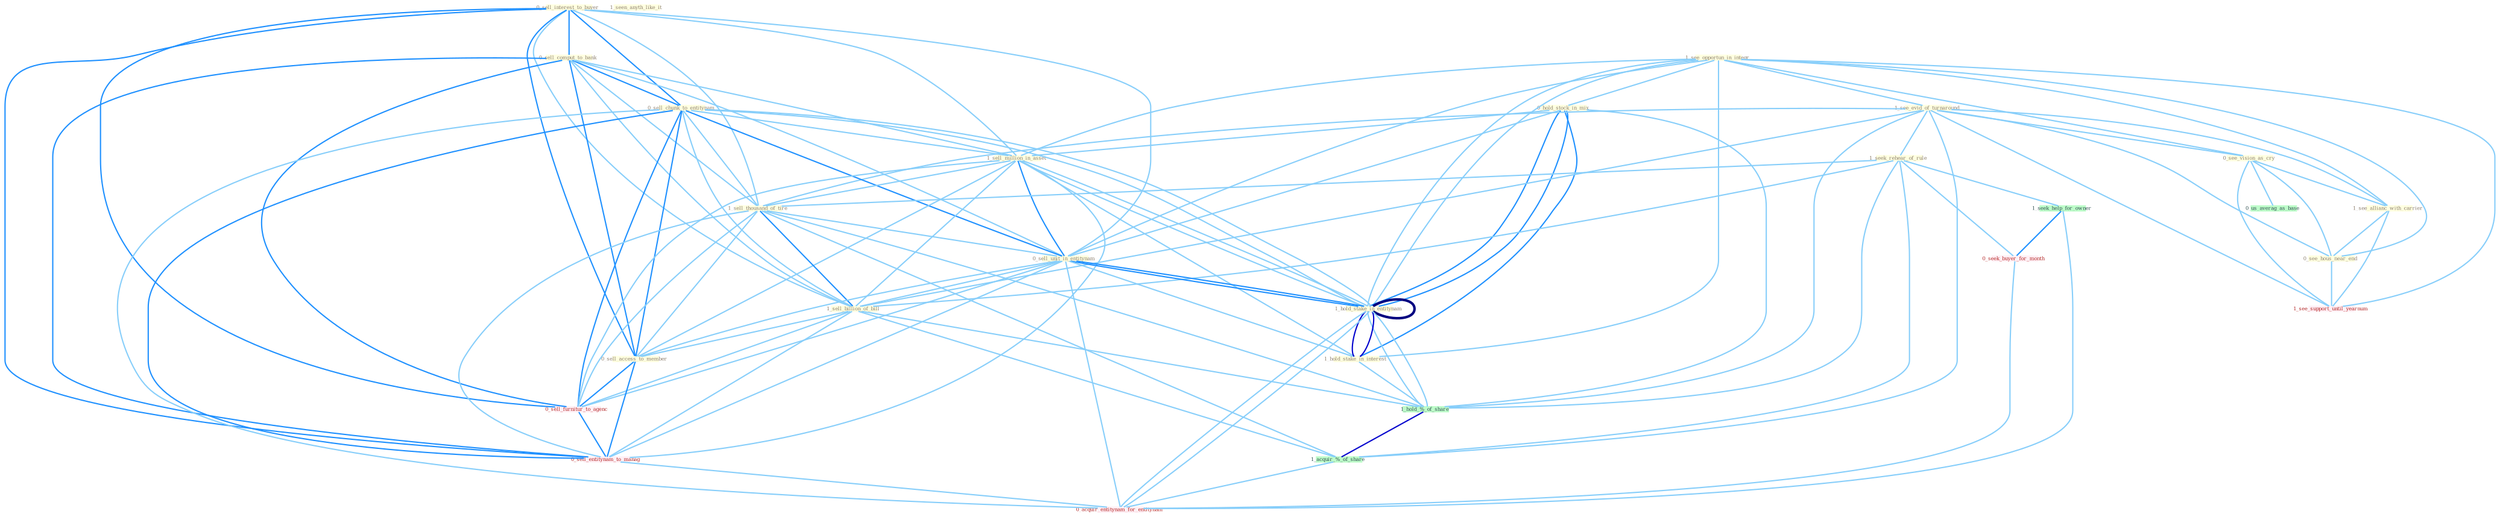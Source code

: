 Graph G{ 
    node
    [shape=polygon,style=filled,width=.5,height=.06,color="#BDFCC9",fixedsize=true,fontsize=4,
    fontcolor="#2f4f4f"];
    {node
    [color="#ffffe0", fontcolor="#8b7d6b"] "0_sell_interest_to_buyer " "1_see_opportun_in_integr " "0_sell_comput_to_bank " "0_hold_stock_in_mix " "1_see_evid_of_turnaround " "0_see_vision_as_cry " "1_seen_anyth_like_it " "0_sell_chunk_to_entitynam " "1_sell_million_in_asset " "1_seek_rehear_of_rule " "1_sell_thousand_of_tire " "1_see_allianc_with_carrier " "0_sell_unit_in_entitynam " "1_hold_stake_in_entitynam " "1_sell_billion_of_bill " "0_sell_access_to_member " "1_hold_stake_in_interest " "0_see_hous_near_end "}
{node [color="#fff0f5", fontcolor="#b22222"] "1_hold_stake_in_entitynam " "0_seek_buyer_for_month " "1_see_support_until_yearnum " "0_sell_furnitur_to_agenc " "0_sell_entitynam_to_manag " "0_acquir_entitynam_for_entitynam "}
edge [color="#B0E2FF"];

	"0_sell_interest_to_buyer " -- "0_sell_comput_to_bank " [w="2", color="#1e90ff" , len=0.8];
	"0_sell_interest_to_buyer " -- "0_sell_chunk_to_entitynam " [w="2", color="#1e90ff" , len=0.8];
	"0_sell_interest_to_buyer " -- "1_sell_million_in_asset " [w="1", color="#87cefa" ];
	"0_sell_interest_to_buyer " -- "1_sell_thousand_of_tire " [w="1", color="#87cefa" ];
	"0_sell_interest_to_buyer " -- "0_sell_unit_in_entitynam " [w="1", color="#87cefa" ];
	"0_sell_interest_to_buyer " -- "1_sell_billion_of_bill " [w="1", color="#87cefa" ];
	"0_sell_interest_to_buyer " -- "0_sell_access_to_member " [w="2", color="#1e90ff" , len=0.8];
	"0_sell_interest_to_buyer " -- "0_sell_furnitur_to_agenc " [w="2", color="#1e90ff" , len=0.8];
	"0_sell_interest_to_buyer " -- "0_sell_entitynam_to_manag " [w="2", color="#1e90ff" , len=0.8];
	"1_see_opportun_in_integr " -- "0_hold_stock_in_mix " [w="1", color="#87cefa" ];
	"1_see_opportun_in_integr " -- "1_see_evid_of_turnaround " [w="1", color="#87cefa" ];
	"1_see_opportun_in_integr " -- "0_see_vision_as_cry " [w="1", color="#87cefa" ];
	"1_see_opportun_in_integr " -- "1_sell_million_in_asset " [w="1", color="#87cefa" ];
	"1_see_opportun_in_integr " -- "1_see_allianc_with_carrier " [w="1", color="#87cefa" ];
	"1_see_opportun_in_integr " -- "0_sell_unit_in_entitynam " [w="1", color="#87cefa" ];
	"1_see_opportun_in_integr " -- "1_hold_stake_in_entitynam " [w="1", color="#87cefa" ];
	"1_see_opportun_in_integr " -- "1_hold_stake_in_interest " [w="1", color="#87cefa" ];
	"1_see_opportun_in_integr " -- "0_see_hous_near_end " [w="1", color="#87cefa" ];
	"1_see_opportun_in_integr " -- "1_hold_stake_in_entitynam " [w="1", color="#87cefa" ];
	"1_see_opportun_in_integr " -- "1_see_support_until_yearnum " [w="1", color="#87cefa" ];
	"0_sell_comput_to_bank " -- "0_sell_chunk_to_entitynam " [w="2", color="#1e90ff" , len=0.8];
	"0_sell_comput_to_bank " -- "1_sell_million_in_asset " [w="1", color="#87cefa" ];
	"0_sell_comput_to_bank " -- "1_sell_thousand_of_tire " [w="1", color="#87cefa" ];
	"0_sell_comput_to_bank " -- "0_sell_unit_in_entitynam " [w="1", color="#87cefa" ];
	"0_sell_comput_to_bank " -- "1_sell_billion_of_bill " [w="1", color="#87cefa" ];
	"0_sell_comput_to_bank " -- "0_sell_access_to_member " [w="2", color="#1e90ff" , len=0.8];
	"0_sell_comput_to_bank " -- "0_sell_furnitur_to_agenc " [w="2", color="#1e90ff" , len=0.8];
	"0_sell_comput_to_bank " -- "0_sell_entitynam_to_manag " [w="2", color="#1e90ff" , len=0.8];
	"0_hold_stock_in_mix " -- "1_sell_million_in_asset " [w="1", color="#87cefa" ];
	"0_hold_stock_in_mix " -- "0_sell_unit_in_entitynam " [w="1", color="#87cefa" ];
	"0_hold_stock_in_mix " -- "1_hold_stake_in_entitynam " [w="2", color="#1e90ff" , len=0.8];
	"0_hold_stock_in_mix " -- "1_hold_stake_in_interest " [w="2", color="#1e90ff" , len=0.8];
	"0_hold_stock_in_mix " -- "1_hold_%_of_share " [w="1", color="#87cefa" ];
	"0_hold_stock_in_mix " -- "1_hold_stake_in_entitynam " [w="2", color="#1e90ff" , len=0.8];
	"1_see_evid_of_turnaround " -- "0_see_vision_as_cry " [w="1", color="#87cefa" ];
	"1_see_evid_of_turnaround " -- "1_seek_rehear_of_rule " [w="1", color="#87cefa" ];
	"1_see_evid_of_turnaround " -- "1_sell_thousand_of_tire " [w="1", color="#87cefa" ];
	"1_see_evid_of_turnaround " -- "1_see_allianc_with_carrier " [w="1", color="#87cefa" ];
	"1_see_evid_of_turnaround " -- "1_sell_billion_of_bill " [w="1", color="#87cefa" ];
	"1_see_evid_of_turnaround " -- "0_see_hous_near_end " [w="1", color="#87cefa" ];
	"1_see_evid_of_turnaround " -- "1_hold_%_of_share " [w="1", color="#87cefa" ];
	"1_see_evid_of_turnaround " -- "1_acquir_%_of_share " [w="1", color="#87cefa" ];
	"1_see_evid_of_turnaround " -- "1_see_support_until_yearnum " [w="1", color="#87cefa" ];
	"0_see_vision_as_cry " -- "1_see_allianc_with_carrier " [w="1", color="#87cefa" ];
	"0_see_vision_as_cry " -- "0_see_hous_near_end " [w="1", color="#87cefa" ];
	"0_see_vision_as_cry " -- "1_see_support_until_yearnum " [w="1", color="#87cefa" ];
	"0_see_vision_as_cry " -- "0_us_averag_as_base " [w="1", color="#87cefa" ];
	"0_sell_chunk_to_entitynam " -- "1_sell_million_in_asset " [w="1", color="#87cefa" ];
	"0_sell_chunk_to_entitynam " -- "1_sell_thousand_of_tire " [w="1", color="#87cefa" ];
	"0_sell_chunk_to_entitynam " -- "0_sell_unit_in_entitynam " [w="2", color="#1e90ff" , len=0.8];
	"0_sell_chunk_to_entitynam " -- "1_hold_stake_in_entitynam " [w="1", color="#87cefa" ];
	"0_sell_chunk_to_entitynam " -- "1_sell_billion_of_bill " [w="1", color="#87cefa" ];
	"0_sell_chunk_to_entitynam " -- "0_sell_access_to_member " [w="2", color="#1e90ff" , len=0.8];
	"0_sell_chunk_to_entitynam " -- "1_hold_stake_in_entitynam " [w="1", color="#87cefa" ];
	"0_sell_chunk_to_entitynam " -- "0_sell_furnitur_to_agenc " [w="2", color="#1e90ff" , len=0.8];
	"0_sell_chunk_to_entitynam " -- "0_sell_entitynam_to_manag " [w="2", color="#1e90ff" , len=0.8];
	"0_sell_chunk_to_entitynam " -- "0_acquir_entitynam_for_entitynam " [w="1", color="#87cefa" ];
	"1_sell_million_in_asset " -- "1_sell_thousand_of_tire " [w="1", color="#87cefa" ];
	"1_sell_million_in_asset " -- "0_sell_unit_in_entitynam " [w="2", color="#1e90ff" , len=0.8];
	"1_sell_million_in_asset " -- "1_hold_stake_in_entitynam " [w="1", color="#87cefa" ];
	"1_sell_million_in_asset " -- "1_sell_billion_of_bill " [w="1", color="#87cefa" ];
	"1_sell_million_in_asset " -- "0_sell_access_to_member " [w="1", color="#87cefa" ];
	"1_sell_million_in_asset " -- "1_hold_stake_in_interest " [w="1", color="#87cefa" ];
	"1_sell_million_in_asset " -- "1_hold_stake_in_entitynam " [w="1", color="#87cefa" ];
	"1_sell_million_in_asset " -- "0_sell_furnitur_to_agenc " [w="1", color="#87cefa" ];
	"1_sell_million_in_asset " -- "0_sell_entitynam_to_manag " [w="1", color="#87cefa" ];
	"1_seek_rehear_of_rule " -- "1_sell_thousand_of_tire " [w="1", color="#87cefa" ];
	"1_seek_rehear_of_rule " -- "1_sell_billion_of_bill " [w="1", color="#87cefa" ];
	"1_seek_rehear_of_rule " -- "1_hold_%_of_share " [w="1", color="#87cefa" ];
	"1_seek_rehear_of_rule " -- "1_seek_help_for_owner " [w="1", color="#87cefa" ];
	"1_seek_rehear_of_rule " -- "0_seek_buyer_for_month " [w="1", color="#87cefa" ];
	"1_seek_rehear_of_rule " -- "1_acquir_%_of_share " [w="1", color="#87cefa" ];
	"1_sell_thousand_of_tire " -- "0_sell_unit_in_entitynam " [w="1", color="#87cefa" ];
	"1_sell_thousand_of_tire " -- "1_sell_billion_of_bill " [w="2", color="#1e90ff" , len=0.8];
	"1_sell_thousand_of_tire " -- "0_sell_access_to_member " [w="1", color="#87cefa" ];
	"1_sell_thousand_of_tire " -- "1_hold_%_of_share " [w="1", color="#87cefa" ];
	"1_sell_thousand_of_tire " -- "1_acquir_%_of_share " [w="1", color="#87cefa" ];
	"1_sell_thousand_of_tire " -- "0_sell_furnitur_to_agenc " [w="1", color="#87cefa" ];
	"1_sell_thousand_of_tire " -- "0_sell_entitynam_to_manag " [w="1", color="#87cefa" ];
	"1_see_allianc_with_carrier " -- "0_see_hous_near_end " [w="1", color="#87cefa" ];
	"1_see_allianc_with_carrier " -- "1_see_support_until_yearnum " [w="1", color="#87cefa" ];
	"0_sell_unit_in_entitynam " -- "1_hold_stake_in_entitynam " [w="2", color="#1e90ff" , len=0.8];
	"0_sell_unit_in_entitynam " -- "1_sell_billion_of_bill " [w="1", color="#87cefa" ];
	"0_sell_unit_in_entitynam " -- "0_sell_access_to_member " [w="1", color="#87cefa" ];
	"0_sell_unit_in_entitynam " -- "1_hold_stake_in_interest " [w="1", color="#87cefa" ];
	"0_sell_unit_in_entitynam " -- "1_hold_stake_in_entitynam " [w="2", color="#1e90ff" , len=0.8];
	"0_sell_unit_in_entitynam " -- "0_sell_furnitur_to_agenc " [w="1", color="#87cefa" ];
	"0_sell_unit_in_entitynam " -- "0_sell_entitynam_to_manag " [w="1", color="#87cefa" ];
	"0_sell_unit_in_entitynam " -- "0_acquir_entitynam_for_entitynam " [w="1", color="#87cefa" ];
	"1_hold_stake_in_entitynam " -- "1_hold_stake_in_interest " [w="3", color="#0000cd" , len=0.6];
	"1_hold_stake_in_entitynam " -- "1_hold_%_of_share " [w="1", color="#87cefa" ];
	"1_hold_stake_in_entitynam " -- "1_hold_stake_in_entitynam " [w="4", style=bold, color="#000080", len=0.4];
	"1_hold_stake_in_entitynam " -- "0_acquir_entitynam_for_entitynam " [w="1", color="#87cefa" ];
	"1_sell_billion_of_bill " -- "0_sell_access_to_member " [w="1", color="#87cefa" ];
	"1_sell_billion_of_bill " -- "1_hold_%_of_share " [w="1", color="#87cefa" ];
	"1_sell_billion_of_bill " -- "1_acquir_%_of_share " [w="1", color="#87cefa" ];
	"1_sell_billion_of_bill " -- "0_sell_furnitur_to_agenc " [w="1", color="#87cefa" ];
	"1_sell_billion_of_bill " -- "0_sell_entitynam_to_manag " [w="1", color="#87cefa" ];
	"0_sell_access_to_member " -- "0_sell_furnitur_to_agenc " [w="2", color="#1e90ff" , len=0.8];
	"0_sell_access_to_member " -- "0_sell_entitynam_to_manag " [w="2", color="#1e90ff" , len=0.8];
	"1_hold_stake_in_interest " -- "1_hold_%_of_share " [w="1", color="#87cefa" ];
	"1_hold_stake_in_interest " -- "1_hold_stake_in_entitynam " [w="3", color="#0000cd" , len=0.6];
	"0_see_hous_near_end " -- "1_see_support_until_yearnum " [w="1", color="#87cefa" ];
	"1_hold_%_of_share " -- "1_hold_stake_in_entitynam " [w="1", color="#87cefa" ];
	"1_hold_%_of_share " -- "1_acquir_%_of_share " [w="3", color="#0000cd" , len=0.6];
	"1_hold_stake_in_entitynam " -- "0_acquir_entitynam_for_entitynam " [w="1", color="#87cefa" ];
	"1_seek_help_for_owner " -- "0_seek_buyer_for_month " [w="2", color="#1e90ff" , len=0.8];
	"1_seek_help_for_owner " -- "0_acquir_entitynam_for_entitynam " [w="1", color="#87cefa" ];
	"0_seek_buyer_for_month " -- "0_acquir_entitynam_for_entitynam " [w="1", color="#87cefa" ];
	"1_acquir_%_of_share " -- "0_acquir_entitynam_for_entitynam " [w="1", color="#87cefa" ];
	"0_sell_furnitur_to_agenc " -- "0_sell_entitynam_to_manag " [w="2", color="#1e90ff" , len=0.8];
	"0_sell_entitynam_to_manag " -- "0_acquir_entitynam_for_entitynam " [w="1", color="#87cefa" ];
}